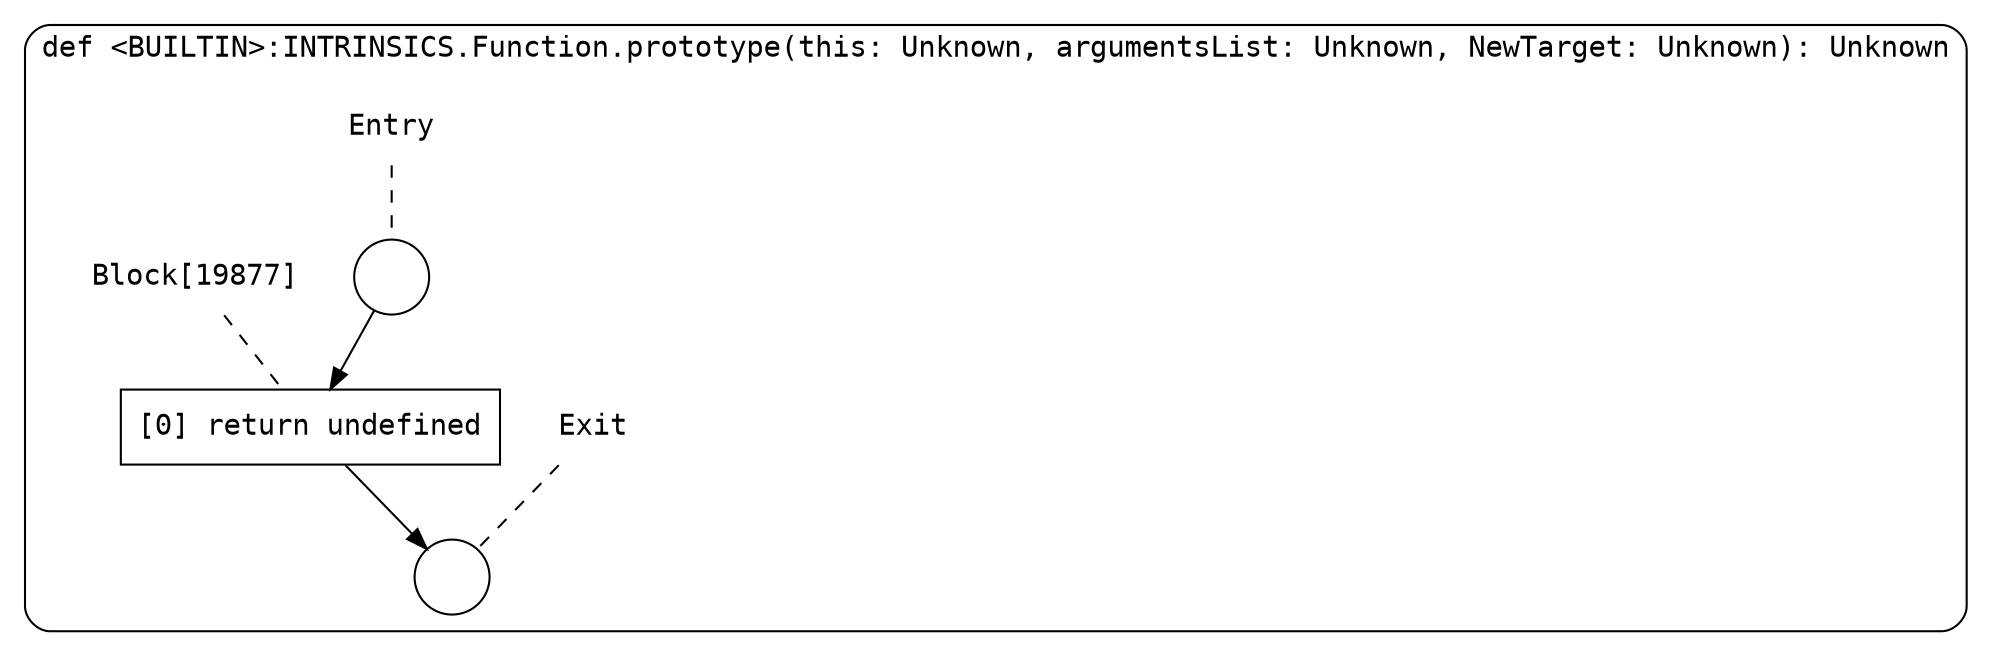 digraph {
  graph [fontname = "Consolas"]
  node [fontname = "Consolas"]
  edge [fontname = "Consolas"]
  subgraph cluster2673 {
    label = "def <BUILTIN>:INTRINSICS.Function.prototype(this: Unknown, argumentsList: Unknown, NewTarget: Unknown): Unknown"
    style = rounded
    cluster2673_entry_name [shape=none, label=<<font color="black">Entry</font>>]
    cluster2673_entry_name -> cluster2673_entry [arrowhead=none, color="black", style=dashed]
    cluster2673_entry [shape=circle label=" " color="black" fillcolor="white" style=filled]
    cluster2673_entry -> node19877 [color="black"]
    cluster2673_exit_name [shape=none, label=<<font color="black">Exit</font>>]
    cluster2673_exit_name -> cluster2673_exit [arrowhead=none, color="black", style=dashed]
    cluster2673_exit [shape=circle label=" " color="black" fillcolor="white" style=filled]
    node19877_name [shape=none, label=<<font color="black">Block[19877]</font>>]
    node19877_name -> node19877 [arrowhead=none, color="black", style=dashed]
    node19877 [shape=box, label=<<font color="black">[0] return undefined<BR ALIGN="LEFT"/></font>> color="black" fillcolor="white", style=filled]
    node19877 -> cluster2673_exit [color="black"]
  }
}